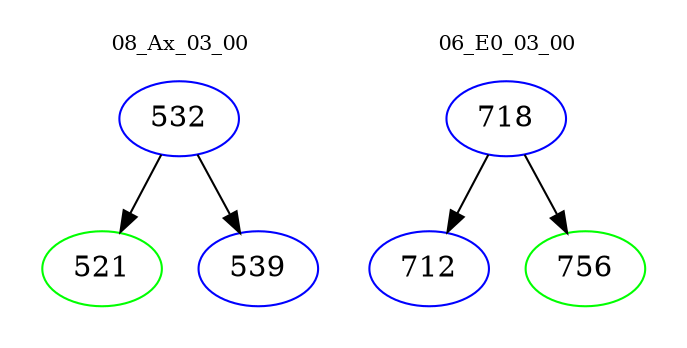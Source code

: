 digraph{
subgraph cluster_0 {
color = white
label = "08_Ax_03_00";
fontsize=10;
T0_532 [label="532", color="blue"]
T0_532 -> T0_521 [color="black"]
T0_521 [label="521", color="green"]
T0_532 -> T0_539 [color="black"]
T0_539 [label="539", color="blue"]
}
subgraph cluster_1 {
color = white
label = "06_E0_03_00";
fontsize=10;
T1_718 [label="718", color="blue"]
T1_718 -> T1_712 [color="black"]
T1_712 [label="712", color="blue"]
T1_718 -> T1_756 [color="black"]
T1_756 [label="756", color="green"]
}
}
